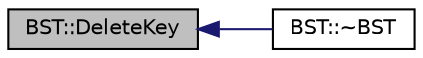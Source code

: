 digraph "BST::DeleteKey"
{
  edge [fontname="Helvetica",fontsize="10",labelfontname="Helvetica",labelfontsize="10"];
  node [fontname="Helvetica",fontsize="10",shape=record];
  rankdir="LR";
  Node1 [label="BST::DeleteKey",height=0.2,width=0.4,color="black", fillcolor="grey75", style="filled" fontcolor="black"];
  Node1 -> Node2 [dir="back",color="midnightblue",fontsize="10",style="solid",fontname="Helvetica"];
  Node2 [label="BST::~BST",height=0.2,width=0.4,color="black", fillcolor="white", style="filled",URL="$class_b_s_t.html#aff9c7948fbba37844d2893b920ddc238",tooltip="Destruktor BST. "];
}
